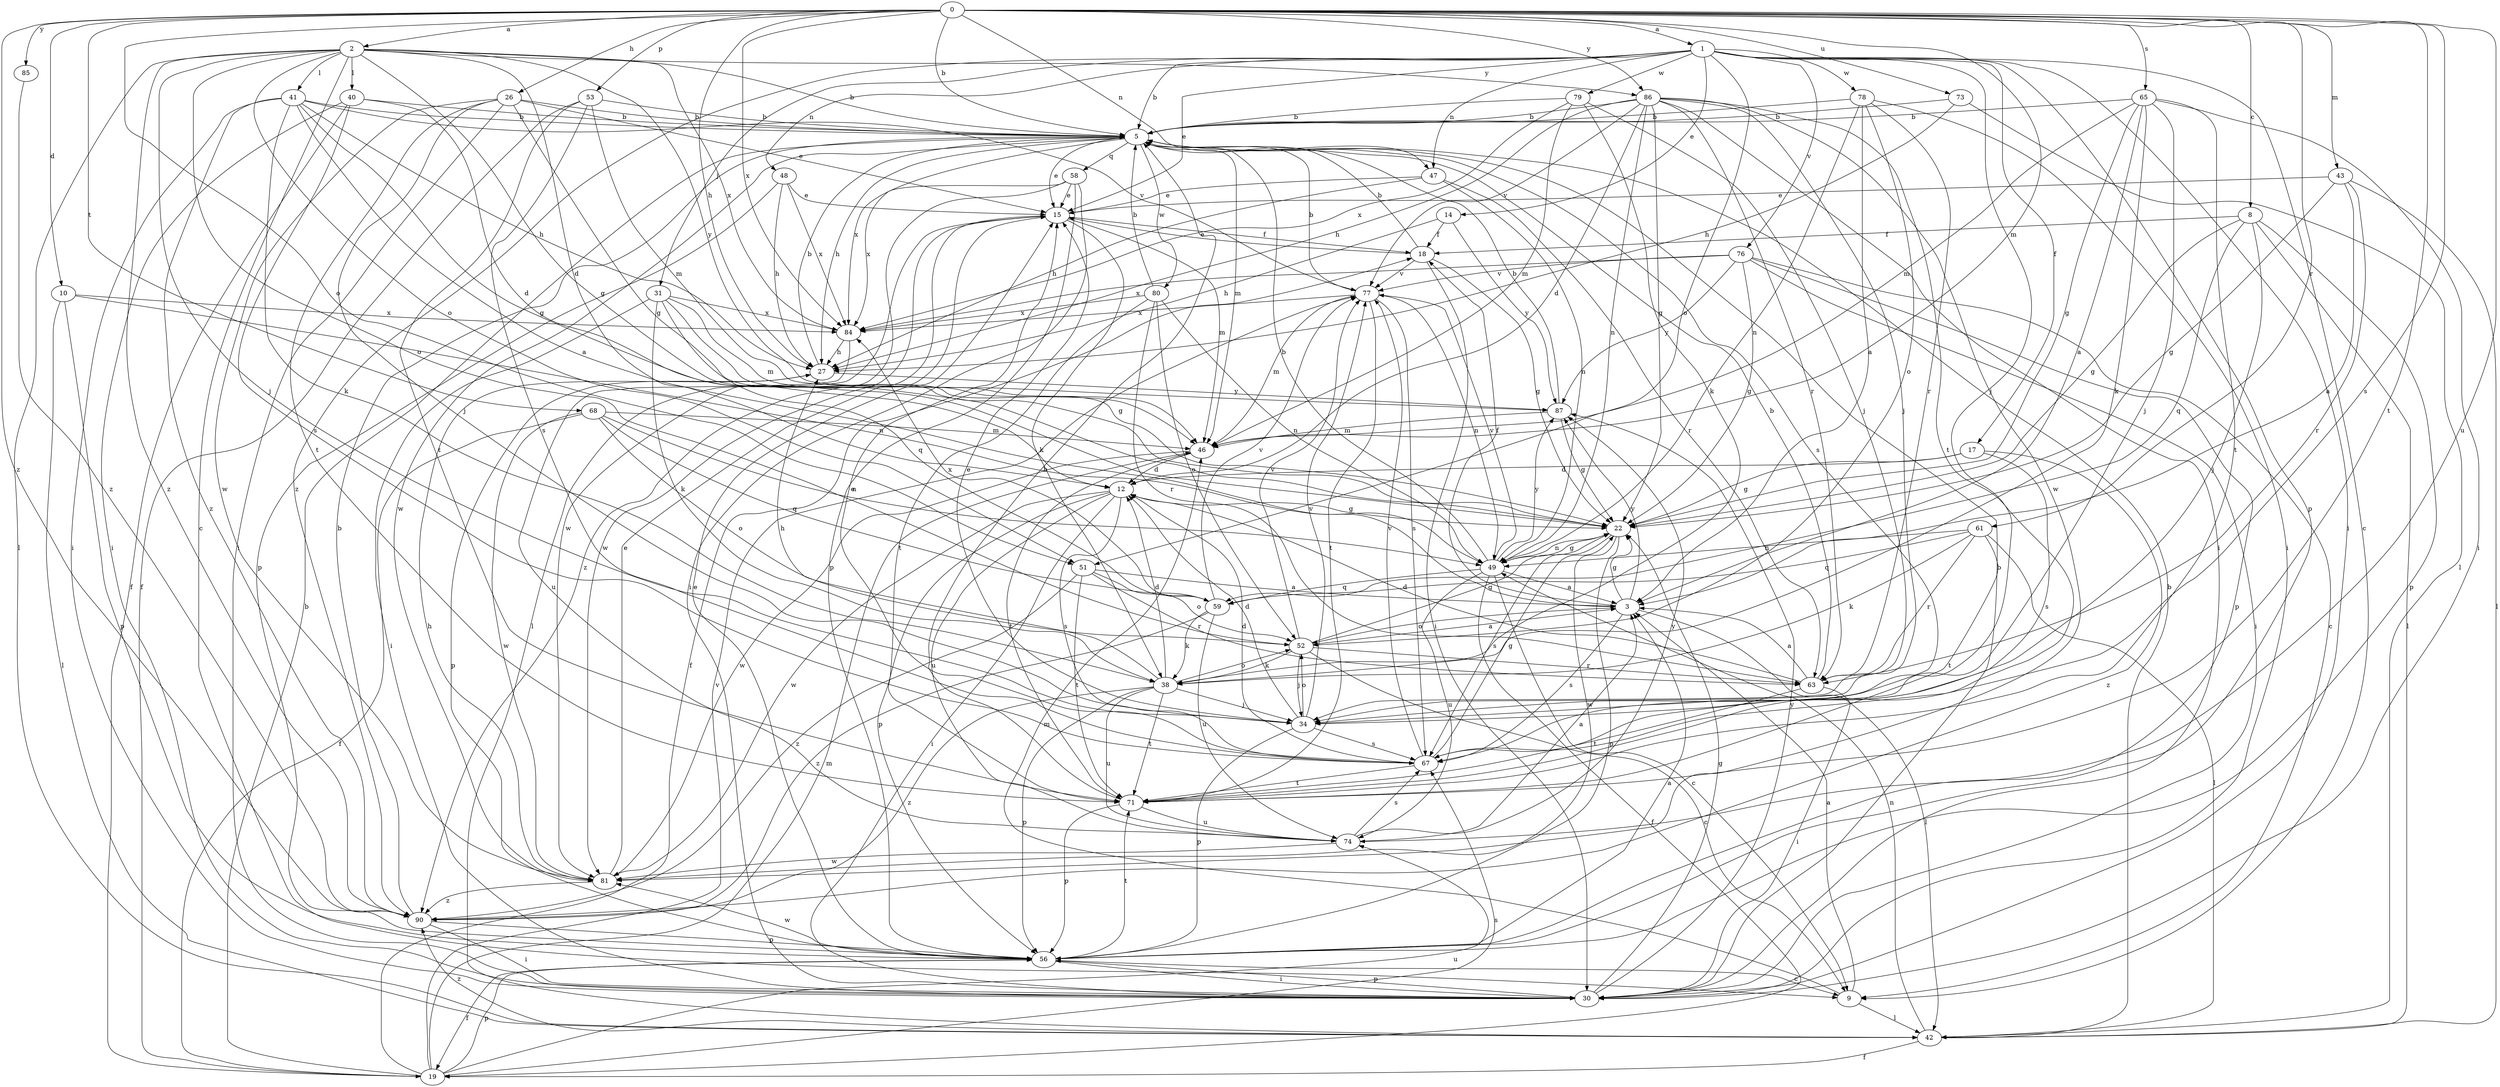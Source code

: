 strict digraph  {
0;
1;
2;
3;
5;
8;
9;
10;
12;
14;
15;
17;
18;
19;
22;
26;
27;
30;
31;
34;
38;
40;
41;
42;
43;
46;
47;
48;
49;
51;
52;
53;
56;
58;
59;
61;
63;
65;
67;
68;
71;
73;
74;
76;
77;
78;
79;
80;
81;
84;
85;
86;
87;
90;
0 -> 1  [label=a];
0 -> 2  [label=a];
0 -> 5  [label=b];
0 -> 8  [label=c];
0 -> 10  [label=d];
0 -> 26  [label=h];
0 -> 27  [label=h];
0 -> 43  [label=m];
0 -> 46  [label=m];
0 -> 47  [label=n];
0 -> 51  [label=o];
0 -> 53  [label=p];
0 -> 61  [label=r];
0 -> 65  [label=s];
0 -> 67  [label=s];
0 -> 68  [label=t];
0 -> 71  [label=t];
0 -> 73  [label=u];
0 -> 74  [label=u];
0 -> 84  [label=x];
0 -> 85  [label=y];
0 -> 86  [label=y];
0 -> 90  [label=z];
1 -> 5  [label=b];
1 -> 9  [label=c];
1 -> 14  [label=e];
1 -> 15  [label=e];
1 -> 17  [label=f];
1 -> 30  [label=i];
1 -> 31  [label=j];
1 -> 34  [label=j];
1 -> 47  [label=n];
1 -> 48  [label=n];
1 -> 51  [label=o];
1 -> 56  [label=p];
1 -> 76  [label=v];
1 -> 78  [label=w];
1 -> 79  [label=w];
1 -> 90  [label=z];
2 -> 5  [label=b];
2 -> 9  [label=c];
2 -> 12  [label=d];
2 -> 22  [label=g];
2 -> 34  [label=j];
2 -> 40  [label=l];
2 -> 41  [label=l];
2 -> 42  [label=l];
2 -> 51  [label=o];
2 -> 52  [label=o];
2 -> 84  [label=x];
2 -> 86  [label=y];
2 -> 87  [label=y];
2 -> 90  [label=z];
3 -> 18  [label=f];
3 -> 22  [label=g];
3 -> 42  [label=l];
3 -> 52  [label=o];
3 -> 67  [label=s];
3 -> 87  [label=y];
5 -> 15  [label=e];
5 -> 27  [label=h];
5 -> 46  [label=m];
5 -> 58  [label=q];
5 -> 67  [label=s];
5 -> 80  [label=w];
5 -> 81  [label=w];
5 -> 84  [label=x];
8 -> 18  [label=f];
8 -> 22  [label=g];
8 -> 34  [label=j];
8 -> 42  [label=l];
8 -> 56  [label=p];
8 -> 59  [label=q];
9 -> 3  [label=a];
9 -> 42  [label=l];
9 -> 46  [label=m];
10 -> 42  [label=l];
10 -> 49  [label=n];
10 -> 56  [label=p];
10 -> 84  [label=x];
12 -> 22  [label=g];
12 -> 30  [label=i];
12 -> 56  [label=p];
12 -> 67  [label=s];
12 -> 74  [label=u];
12 -> 81  [label=w];
14 -> 18  [label=f];
14 -> 27  [label=h];
14 -> 87  [label=y];
15 -> 18  [label=f];
15 -> 38  [label=k];
15 -> 42  [label=l];
15 -> 46  [label=m];
15 -> 81  [label=w];
15 -> 90  [label=z];
17 -> 12  [label=d];
17 -> 22  [label=g];
17 -> 67  [label=s];
17 -> 90  [label=z];
18 -> 5  [label=b];
18 -> 15  [label=e];
18 -> 22  [label=g];
18 -> 30  [label=i];
18 -> 77  [label=v];
19 -> 5  [label=b];
19 -> 18  [label=f];
19 -> 46  [label=m];
19 -> 56  [label=p];
19 -> 67  [label=s];
19 -> 74  [label=u];
19 -> 77  [label=v];
22 -> 49  [label=n];
22 -> 56  [label=p];
22 -> 67  [label=s];
22 -> 81  [label=w];
26 -> 5  [label=b];
26 -> 15  [label=e];
26 -> 22  [label=g];
26 -> 30  [label=i];
26 -> 34  [label=j];
26 -> 71  [label=t];
26 -> 81  [label=w];
27 -> 5  [label=b];
27 -> 56  [label=p];
27 -> 87  [label=y];
30 -> 5  [label=b];
30 -> 22  [label=g];
30 -> 56  [label=p];
30 -> 87  [label=y];
31 -> 22  [label=g];
31 -> 30  [label=i];
31 -> 38  [label=k];
31 -> 46  [label=m];
31 -> 59  [label=q];
31 -> 84  [label=x];
34 -> 12  [label=d];
34 -> 15  [label=e];
34 -> 52  [label=o];
34 -> 56  [label=p];
34 -> 67  [label=s];
34 -> 77  [label=v];
38 -> 12  [label=d];
38 -> 27  [label=h];
38 -> 34  [label=j];
38 -> 52  [label=o];
38 -> 56  [label=p];
38 -> 71  [label=t];
38 -> 74  [label=u];
38 -> 90  [label=z];
40 -> 5  [label=b];
40 -> 12  [label=d];
40 -> 19  [label=f];
40 -> 30  [label=i];
40 -> 67  [label=s];
41 -> 3  [label=a];
41 -> 5  [label=b];
41 -> 22  [label=g];
41 -> 27  [label=h];
41 -> 30  [label=i];
41 -> 38  [label=k];
41 -> 77  [label=v];
41 -> 90  [label=z];
42 -> 5  [label=b];
42 -> 19  [label=f];
42 -> 49  [label=n];
42 -> 90  [label=z];
43 -> 3  [label=a];
43 -> 15  [label=e];
43 -> 22  [label=g];
43 -> 42  [label=l];
43 -> 63  [label=r];
46 -> 12  [label=d];
46 -> 71  [label=t];
46 -> 81  [label=w];
47 -> 15  [label=e];
47 -> 27  [label=h];
47 -> 49  [label=n];
47 -> 63  [label=r];
48 -> 15  [label=e];
48 -> 27  [label=h];
48 -> 56  [label=p];
48 -> 84  [label=x];
49 -> 3  [label=a];
49 -> 5  [label=b];
49 -> 9  [label=c];
49 -> 19  [label=f];
49 -> 22  [label=g];
49 -> 59  [label=q];
49 -> 74  [label=u];
49 -> 77  [label=v];
49 -> 87  [label=y];
51 -> 3  [label=a];
51 -> 52  [label=o];
51 -> 63  [label=r];
51 -> 71  [label=t];
51 -> 90  [label=z];
52 -> 3  [label=a];
52 -> 9  [label=c];
52 -> 22  [label=g];
52 -> 34  [label=j];
52 -> 38  [label=k];
52 -> 63  [label=r];
52 -> 77  [label=v];
53 -> 5  [label=b];
53 -> 19  [label=f];
53 -> 46  [label=m];
53 -> 67  [label=s];
53 -> 71  [label=t];
56 -> 3  [label=a];
56 -> 9  [label=c];
56 -> 15  [label=e];
56 -> 19  [label=f];
56 -> 30  [label=i];
56 -> 71  [label=t];
56 -> 81  [label=w];
58 -> 15  [label=e];
58 -> 30  [label=i];
58 -> 56  [label=p];
58 -> 81  [label=w];
58 -> 84  [label=x];
59 -> 38  [label=k];
59 -> 74  [label=u];
59 -> 77  [label=v];
59 -> 84  [label=x];
59 -> 90  [label=z];
61 -> 38  [label=k];
61 -> 42  [label=l];
61 -> 49  [label=n];
61 -> 59  [label=q];
61 -> 63  [label=r];
61 -> 71  [label=t];
63 -> 3  [label=a];
63 -> 5  [label=b];
63 -> 12  [label=d];
63 -> 30  [label=i];
63 -> 71  [label=t];
65 -> 3  [label=a];
65 -> 5  [label=b];
65 -> 22  [label=g];
65 -> 30  [label=i];
65 -> 34  [label=j];
65 -> 38  [label=k];
65 -> 46  [label=m];
65 -> 71  [label=t];
67 -> 12  [label=d];
67 -> 15  [label=e];
67 -> 22  [label=g];
67 -> 71  [label=t];
67 -> 77  [label=v];
68 -> 19  [label=f];
68 -> 46  [label=m];
68 -> 49  [label=n];
68 -> 52  [label=o];
68 -> 59  [label=q];
68 -> 81  [label=w];
71 -> 5  [label=b];
71 -> 56  [label=p];
71 -> 74  [label=u];
73 -> 5  [label=b];
73 -> 27  [label=h];
73 -> 42  [label=l];
74 -> 3  [label=a];
74 -> 67  [label=s];
74 -> 81  [label=w];
74 -> 87  [label=y];
76 -> 9  [label=c];
76 -> 22  [label=g];
76 -> 30  [label=i];
76 -> 56  [label=p];
76 -> 77  [label=v];
76 -> 84  [label=x];
76 -> 87  [label=y];
77 -> 5  [label=b];
77 -> 46  [label=m];
77 -> 49  [label=n];
77 -> 67  [label=s];
77 -> 71  [label=t];
77 -> 84  [label=x];
78 -> 3  [label=a];
78 -> 5  [label=b];
78 -> 30  [label=i];
78 -> 49  [label=n];
78 -> 52  [label=o];
78 -> 63  [label=r];
79 -> 5  [label=b];
79 -> 34  [label=j];
79 -> 38  [label=k];
79 -> 46  [label=m];
79 -> 84  [label=x];
80 -> 5  [label=b];
80 -> 49  [label=n];
80 -> 52  [label=o];
80 -> 63  [label=r];
80 -> 71  [label=t];
80 -> 84  [label=x];
81 -> 15  [label=e];
81 -> 27  [label=h];
81 -> 90  [label=z];
84 -> 27  [label=h];
84 -> 74  [label=u];
85 -> 90  [label=z];
86 -> 5  [label=b];
86 -> 12  [label=d];
86 -> 22  [label=g];
86 -> 27  [label=h];
86 -> 30  [label=i];
86 -> 34  [label=j];
86 -> 49  [label=n];
86 -> 63  [label=r];
86 -> 71  [label=t];
86 -> 77  [label=v];
86 -> 81  [label=w];
87 -> 5  [label=b];
87 -> 22  [label=g];
87 -> 46  [label=m];
90 -> 5  [label=b];
90 -> 30  [label=i];
90 -> 56  [label=p];
}
